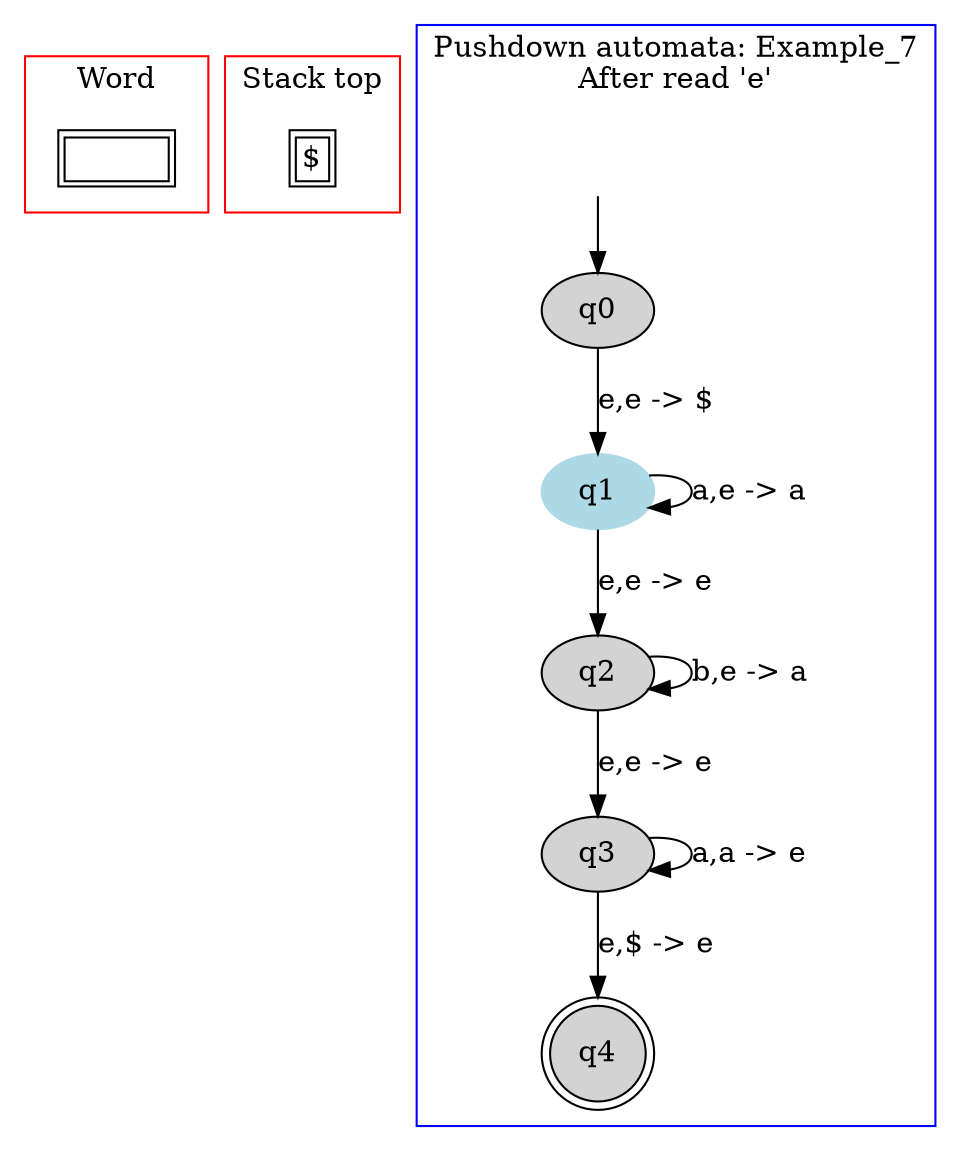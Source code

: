 digraph G {
	subgraph cluster_0 {
		node [shape=plaintext];

struct1 [label=<<TABLE>
<TR>
<TD width="50" height="10"> </TD></TR>
</TABLE>>];
label = "Word";
color=red;
}
	subgraph cluster_2 {
		node [shape=plaintext];

struct2 [label=<<TABLE>
<TR>
<TD>
$</TD>
</TR>
</TABLE>>];
label = "Stack top";
color=red;
}
	subgraph cluster_1 {
		node [style=filled];
		label = "Pushdown automata: Example_7
After read 'e'"
		color=blue;

		q0;
		q1 [color="lightblue"];
		q2;
		q3;
		q4 [shape="doublecircle"];
		q0->q1[label="e,e -> $"];
		q1->q1[label="a,e -> a"];
		q1->q2[label="e,e -> e"];
		q2->q2[label="b,e -> a"];
		q2->q3[label="e,e -> e"];
		q3->q3[label="a,a -> e"];
		q3->q4[label="e,$ -> e"];
x [color=white, label=""];		x->q0	}

}